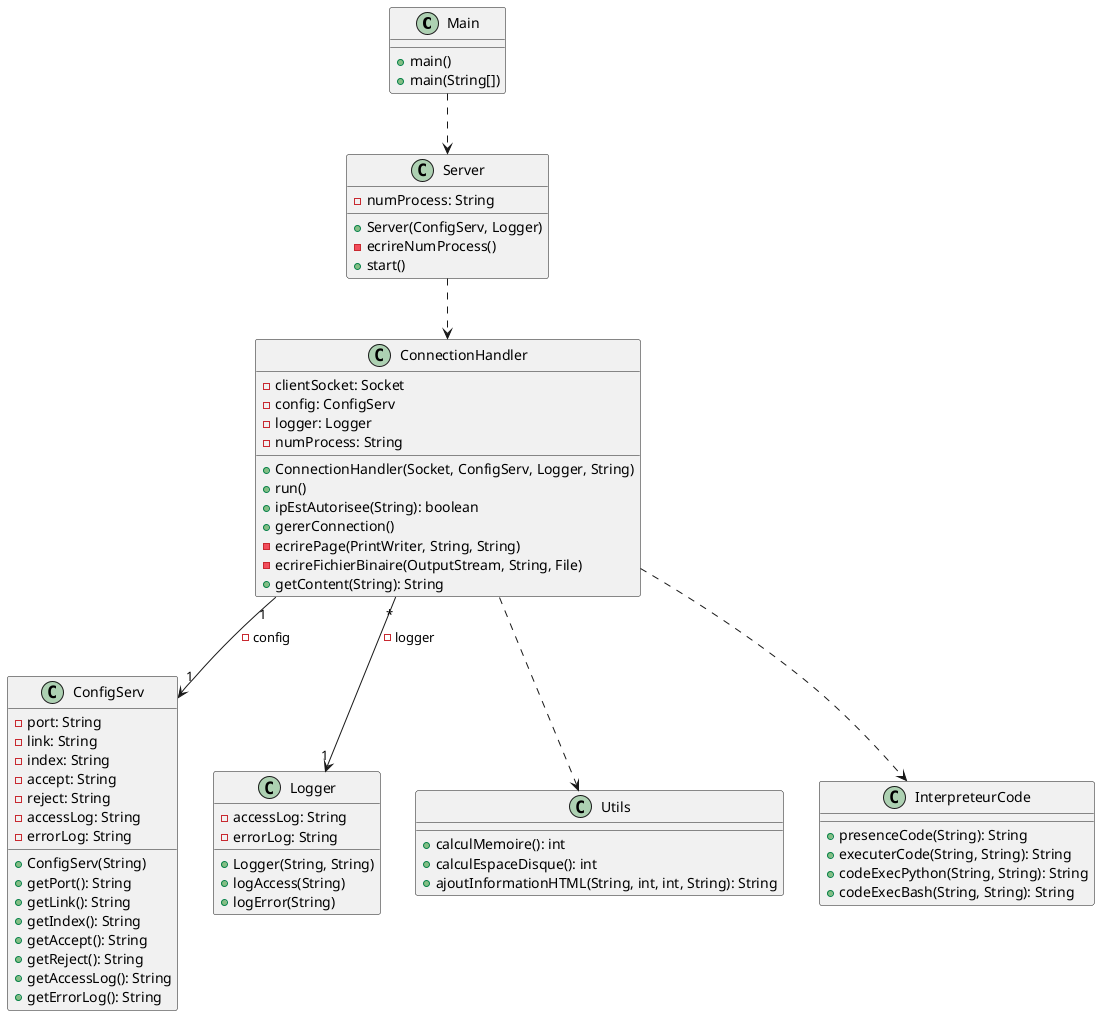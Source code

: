 @startuml

class Main{
+ main()
+ main(String[])
}

Main ..> Server

class ConfigServ{
- port: String
- link: String
- index: String
- accept: String
- reject: String
- accessLog: String
- errorLog: String
+ ConfigServ(String)
+ getPort(): String
+ getLink(): String
+ getIndex(): String
+ getAccept(): String
+ getReject(): String
+ getAccessLog(): String
+ getErrorLog(): String
}

class Logger{
- accessLog: String
- errorLog: String
+ Logger(String, String)
+ logAccess(String)
+ logError(String)
}

class Server{
- numProcess: String
+ Server(ConfigServ, Logger)
- ecrireNumProcess()
+ start()
}

Server ..> ConnectionHandler

class ConnectionHandler{
- clientSocket: Socket
- config: ConfigServ
- logger: Logger
- numProcess: String
+ ConnectionHandler(Socket, ConfigServ, Logger, String)
+ run()
+ ipEstAutorisee(String): boolean
+ gererConnection()
- ecrirePage(PrintWriter, String, String)
- ecrireFichierBinaire(OutputStream, String, File)
+ getContent(String): String
}

ConnectionHandler "1" --> "1" ConfigServ : - config
ConnectionHandler "*" --> "1" Logger : - logger

ConnectionHandler ..> Utils
ConnectionHandler ..> InterpreteurCode

class Utils{
+ calculMemoire(): int
+ calculEspaceDisque(): int
+ ajoutInformationHTML(String, int, int, String): String
}

class InterpreteurCode{
+ presenceCode(String): String
+ executerCode(String, String): String
+ codeExecPython(String, String): String
+ codeExecBash(String, String): String
}

@enduml